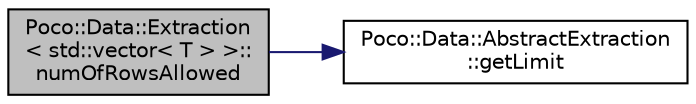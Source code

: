 digraph "Poco::Data::Extraction&lt; std::vector&lt; T &gt; &gt;::numOfRowsAllowed"
{
 // LATEX_PDF_SIZE
  edge [fontname="Helvetica",fontsize="10",labelfontname="Helvetica",labelfontsize="10"];
  node [fontname="Helvetica",fontsize="10",shape=record];
  rankdir="LR";
  Node1 [label="Poco::Data::Extraction\l\< std::vector\< T \> \>::\lnumOfRowsAllowed",height=0.2,width=0.4,color="black", fillcolor="grey75", style="filled", fontcolor="black",tooltip=" "];
  Node1 -> Node2 [color="midnightblue",fontsize="10",style="solid"];
  Node2 [label="Poco::Data::AbstractExtraction\l::getLimit",height=0.2,width=0.4,color="black", fillcolor="white", style="filled",URL="$classPoco_1_1Data_1_1AbstractExtraction.html#abe71ea70f076ce2f9645e1baa76fe7e4",tooltip="Sets the limit."];
}
